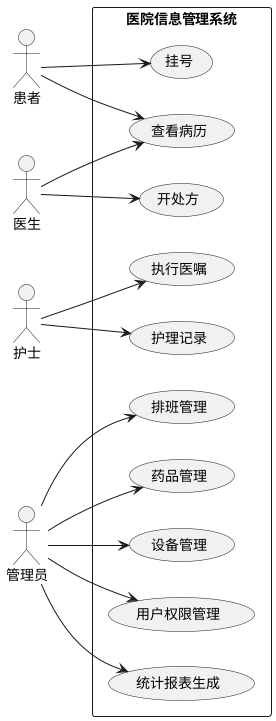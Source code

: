 @startuml
left to right direction

actor "患者" as Patient
actor "医生" as Doctor
actor "护士" as Nurse
actor "管理员" as Administrator

rectangle "医院信息管理系统" {
    usecase "挂号" as Register
    usecase "查看病历" as ViewMedicalRecord
    usecase "开处方" as Prescribe
    usecase "执行医嘱" as ExecuteInstruction
    usecase "护理记录" as NursingRecord
    usecase "排班管理" as ShiftManagement
    usecase "药品管理" as DrugManagement
    usecase "设备管理" as EquipmentManagement
    usecase "用户权限管理" as UserPermissionManagement
    usecase "统计报表生成" as ReportGeneration

    Patient --> Register
    Patient --> ViewMedicalRecord
    Doctor --> Prescribe
    Doctor --> ViewMedicalRecord
    Nurse --> ExecuteInstruction
    Nurse --> NursingRecord
    Administrator --> ShiftManagement
    Administrator --> DrugManagement
    Administrator --> EquipmentManagement
    Administrator --> UserPermissionManagement
    Administrator --> ReportGeneration
}
@enduml